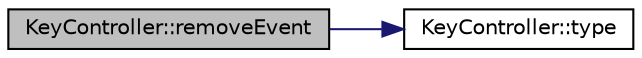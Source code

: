 digraph "KeyController::removeEvent"
{
  edge [fontname="Helvetica",fontsize="10",labelfontname="Helvetica",labelfontsize="10"];
  node [fontname="Helvetica",fontsize="10",shape=record];
  rankdir="LR";
  Node1 [label="KeyController::removeEvent",height=0.2,width=0.4,color="black", fillcolor="grey75", style="filled", fontcolor="black"];
  Node1 -> Node2 [color="midnightblue",fontsize="10",style="solid",fontname="Helvetica"];
  Node2 [label="KeyController::type",height=0.2,width=0.4,color="black", fillcolor="white", style="filled",URL="$class_key_controller.html#afa8de2a54263bb3fcc943d782d43ec00"];
}
